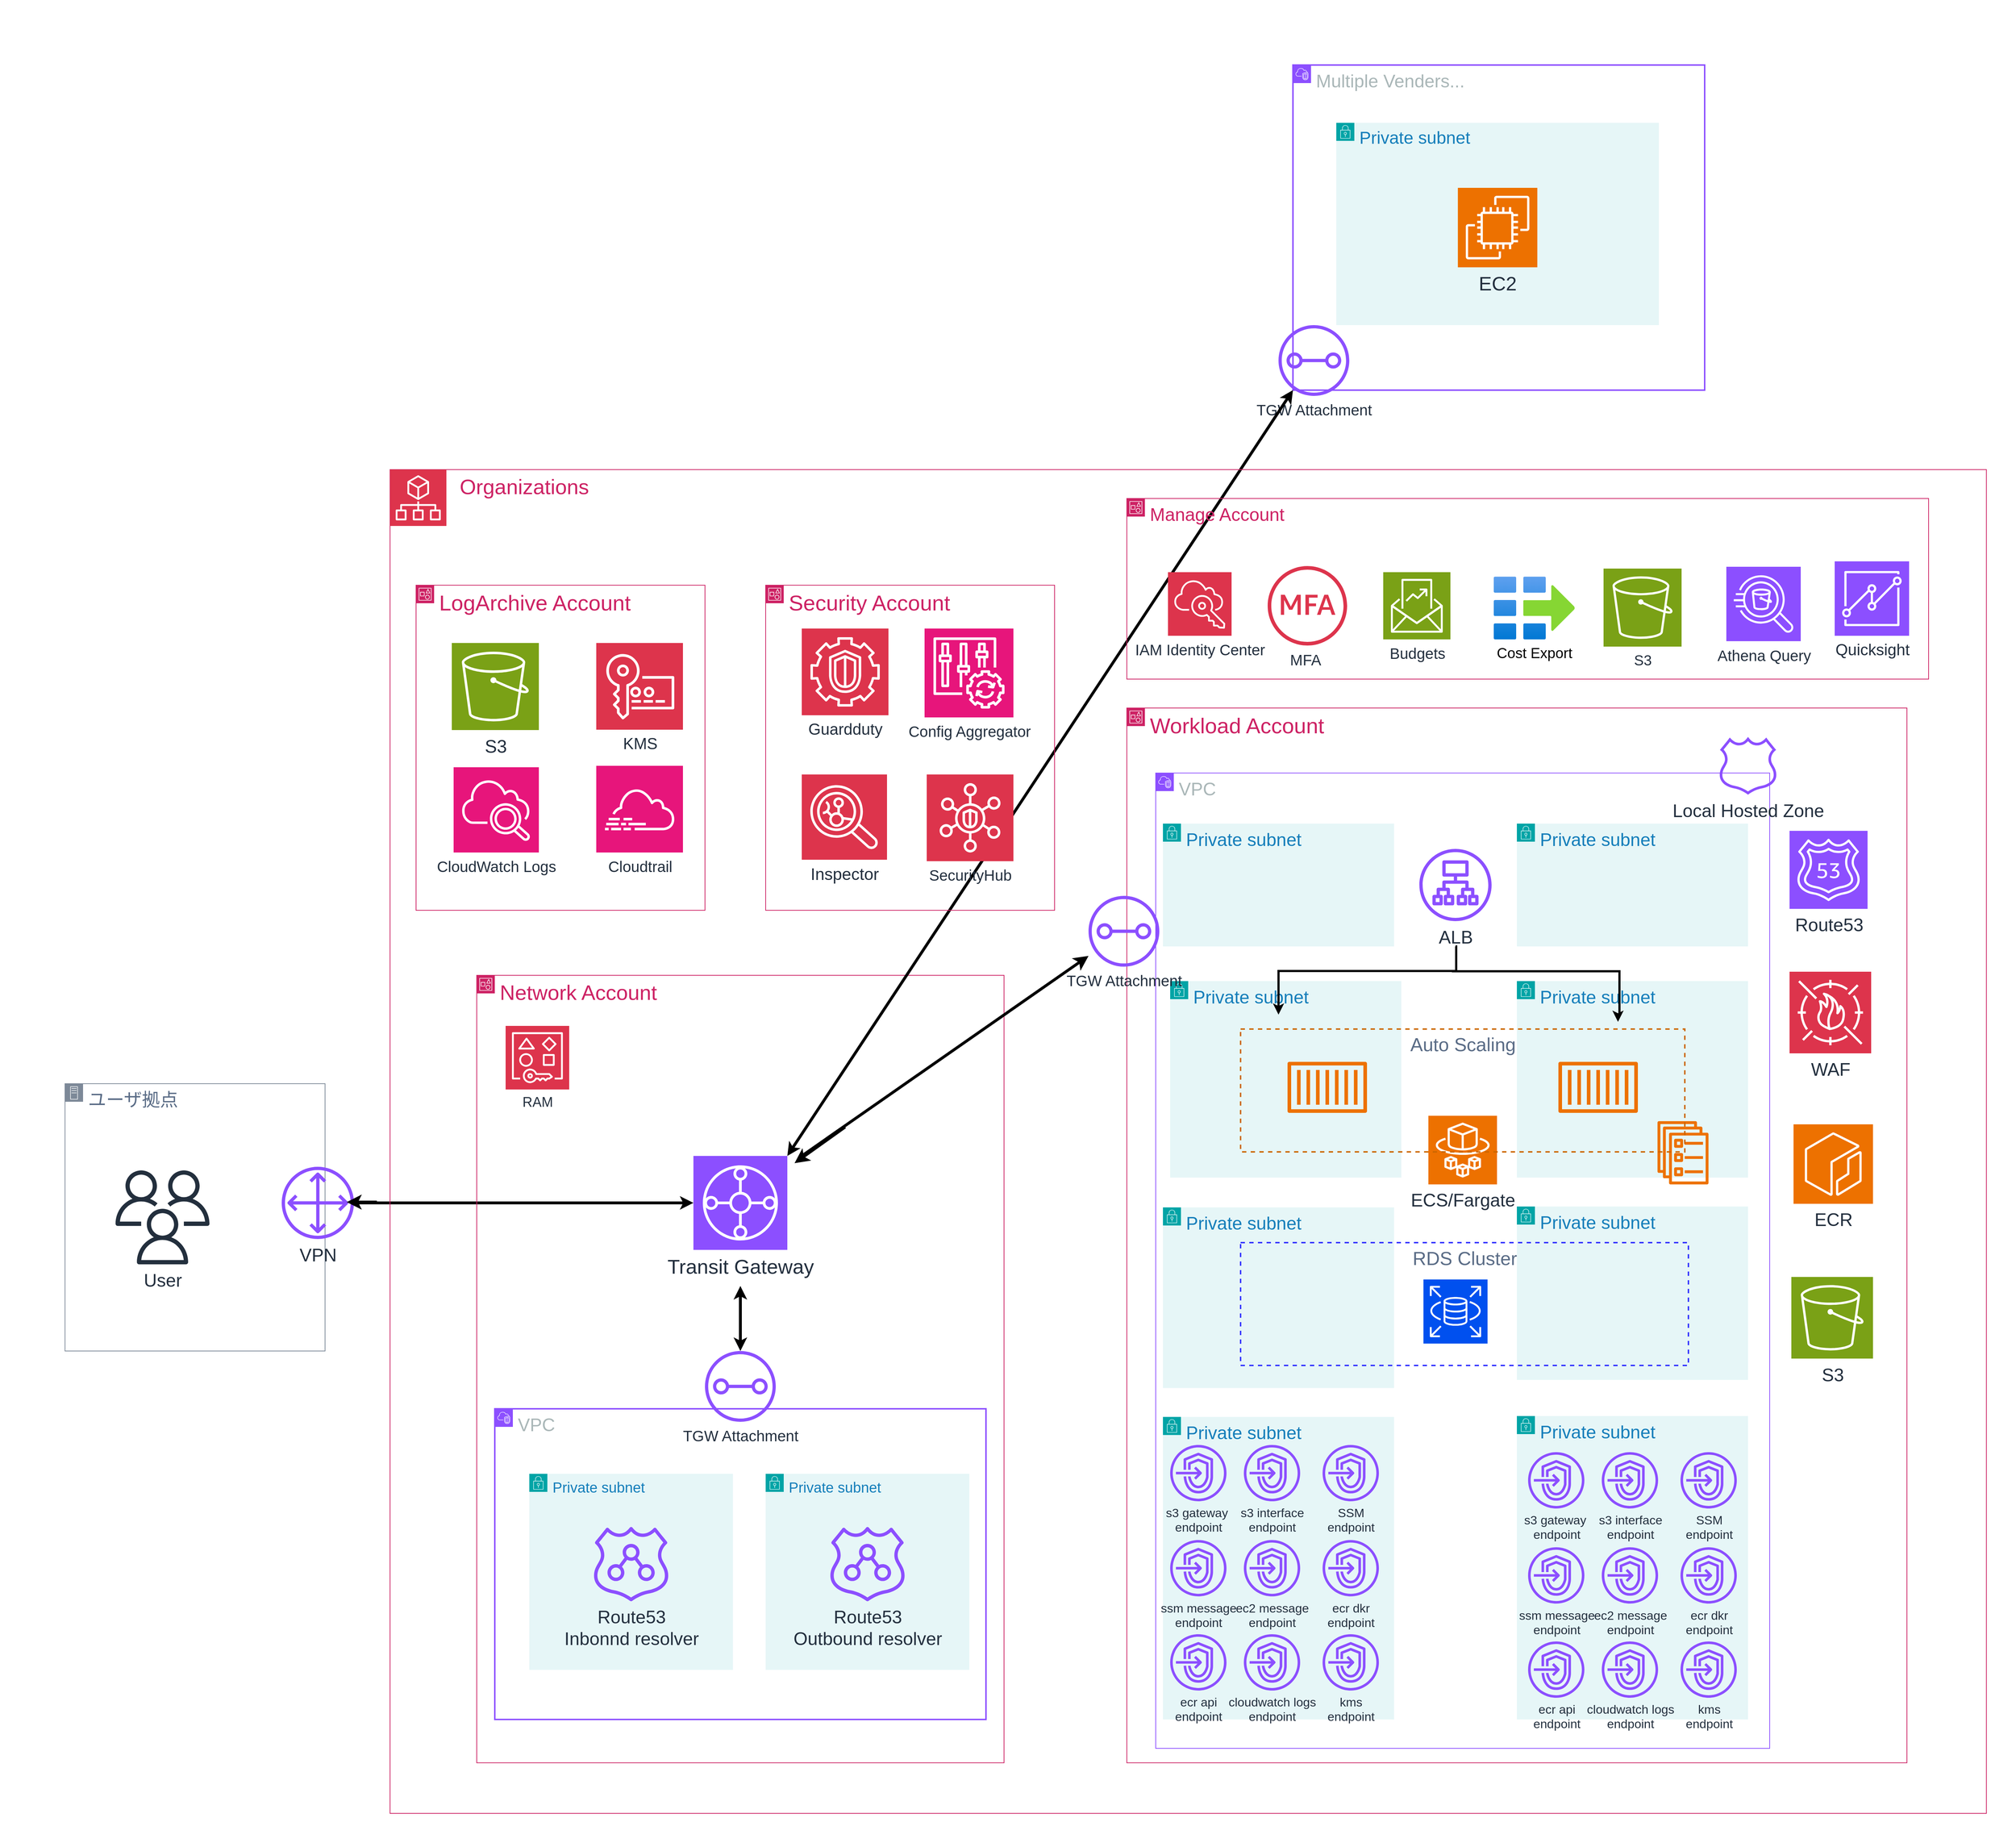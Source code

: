 <mxfile version="28.2.4">
  <diagram name="ページ1" id="EC1htaIHVASmsDRzZQh7">
    <mxGraphModel dx="2246" dy="2089" grid="1" gridSize="10" guides="1" tooltips="1" connect="1" arrows="1" fold="1" page="1" pageScale="1" pageWidth="800" pageHeight="800" background="#ffffff" math="0" shadow="0">
      <root>
        <mxCell id="0" />
        <mxCell id="1" parent="0" />
        <mxCell id="n4KzYICkloqejBynYp9a-4" value="Private subnet" style="points=[[0,0],[0.25,0],[0.5,0],[0.75,0],[1,0],[1,0.25],[1,0.5],[1,0.75],[1,1],[0.75,1],[0.5,1],[0.25,1],[0,1],[0,0.75],[0,0.5],[0,0.25]];outlineConnect=0;gradientColor=none;html=1;whiteSpace=wrap;fontSize=25;fontStyle=0;container=0;pointerEvents=0;collapsible=0;recursiveResize=0;shape=mxgraph.aws4.group;grIcon=mxgraph.aws4.group_security_group;grStroke=0;strokeColor=#00A4A6;fillColor=#E6F6F7;verticalAlign=top;align=left;spacingLeft=30;fontColor=#147EBA;dashed=0;" parent="1" vertex="1">
          <mxGeometry x="2230.01" y="1411.25" width="320" height="250" as="geometry" />
        </mxCell>
        <mxCell id="n4KzYICkloqejBynYp9a-5" value="Private subnet" style="points=[[0,0],[0.25,0],[0.5,0],[0.75,0],[1,0],[1,0.25],[1,0.5],[1,0.75],[1,1],[0.75,1],[0.5,1],[0.25,1],[0,1],[0,0.75],[0,0.5],[0,0.25]];outlineConnect=0;gradientColor=none;html=1;whiteSpace=wrap;fontSize=25;fontStyle=0;container=0;pointerEvents=0;collapsible=0;recursiveResize=0;shape=mxgraph.aws4.group;grIcon=mxgraph.aws4.group_security_group;grStroke=0;strokeColor=#00A4A6;fillColor=#E6F6F7;verticalAlign=top;align=left;spacingLeft=30;fontColor=#147EBA;dashed=0;" parent="1" vertex="1">
          <mxGeometry x="2720.01" y="1410" width="320" height="240" as="geometry" />
        </mxCell>
        <mxCell id="n4KzYICkloqejBynYp9a-6" value="Private subnet" style="points=[[0,0],[0.25,0],[0.5,0],[0.75,0],[1,0],[1,0.25],[1,0.5],[1,0.75],[1,1],[0.75,1],[0.5,1],[0.25,1],[0,1],[0,0.75],[0,0.5],[0,0.25]];outlineConnect=0;gradientColor=none;html=1;whiteSpace=wrap;fontSize=25;fontStyle=0;container=0;pointerEvents=0;collapsible=0;recursiveResize=0;shape=mxgraph.aws4.group;grIcon=mxgraph.aws4.group_security_group;grStroke=0;strokeColor=#00A4A6;fillColor=#E6F6F7;verticalAlign=top;align=left;spacingLeft=30;fontColor=#147EBA;dashed=0;" parent="1" vertex="1">
          <mxGeometry x="2240" y="1098" width="320" height="272" as="geometry" />
        </mxCell>
        <mxCell id="n4KzYICkloqejBynYp9a-7" value="Private subnet" style="points=[[0,0],[0.25,0],[0.5,0],[0.75,0],[1,0],[1,0.25],[1,0.5],[1,0.75],[1,1],[0.75,1],[0.5,1],[0.25,1],[0,1],[0,0.75],[0,0.5],[0,0.25]];outlineConnect=0;gradientColor=none;html=1;whiteSpace=wrap;fontSize=25;fontStyle=0;container=0;pointerEvents=0;collapsible=0;recursiveResize=0;shape=mxgraph.aws4.group;grIcon=mxgraph.aws4.group_security_group;grStroke=0;strokeColor=#00A4A6;fillColor=#E6F6F7;verticalAlign=top;align=left;spacingLeft=30;fontColor=#147EBA;dashed=0;" parent="1" vertex="1">
          <mxGeometry x="2720" y="1098" width="320" height="272" as="geometry" />
        </mxCell>
        <mxCell id="n4KzYICkloqejBynYp9a-8" value="VPC" style="points=[[0,0],[0.25,0],[0.5,0],[0.75,0],[1,0],[1,0.25],[1,0.5],[1,0.75],[1,1],[0.75,1],[0.5,1],[0.25,1],[0,1],[0,0.75],[0,0.5],[0,0.25]];outlineConnect=0;gradientColor=none;html=1;whiteSpace=wrap;fontSize=25;fontStyle=0;container=1;pointerEvents=0;collapsible=0;recursiveResize=0;shape=mxgraph.aws4.group;grIcon=mxgraph.aws4.group_vpc2;strokeColor=#8C4FFF;fillColor=none;verticalAlign=top;align=left;spacingLeft=30;fontColor=#AAB7B8;dashed=0;" parent="1" vertex="1">
          <mxGeometry x="2220" y="810" width="850" height="1350" as="geometry" />
        </mxCell>
        <mxCell id="n4KzYICkloqejBynYp9a-10" value="" style="sketch=0;points=[[0,0,0],[0.25,0,0],[0.5,0,0],[0.75,0,0],[1,0,0],[0,1,0],[0.25,1,0],[0.5,1,0],[0.75,1,0],[1,1,0],[0,0.25,0],[0,0.5,0],[0,0.75,0],[1,0.25,0],[1,0.5,0],[1,0.75,0]];outlineConnect=0;fillColor=#0050ef;strokeColor=#FFFFFF;dashed=0;verticalLabelPosition=bottom;verticalAlign=top;align=center;html=1;fontSize=25;fontStyle=0;aspect=fixed;shape=mxgraph.aws4.resourceIcon;resIcon=mxgraph.aws4.rds;fontColor=light-dark(#000000, #121212);" parent="1" vertex="1">
          <mxGeometry x="2590.64" y="1511" width="88.75" height="88.75" as="geometry" />
        </mxCell>
        <mxCell id="n4KzYICkloqejBynYp9a-11" value="" style="sketch=0;outlineConnect=0;fontColor=#232F3E;gradientColor=none;fillColor=#ED7100;strokeColor=none;dashed=0;verticalLabelPosition=bottom;verticalAlign=top;align=center;html=1;fontSize=25;fontStyle=0;aspect=fixed;pointerEvents=1;shape=mxgraph.aws4.ecs_service;" parent="1" vertex="1">
          <mxGeometry x="2912.5" y="1291.88" width="75" height="87.5" as="geometry" />
        </mxCell>
        <mxCell id="n4KzYICkloqejBynYp9a-12" value="ALB" style="sketch=0;outlineConnect=0;fontColor=#232F3E;gradientColor=none;fillColor=#8C4FFF;strokeColor=none;dashed=0;verticalLabelPosition=bottom;verticalAlign=top;align=center;html=1;fontSize=25;fontStyle=0;aspect=fixed;pointerEvents=1;shape=mxgraph.aws4.application_load_balancer;" parent="1" vertex="1">
          <mxGeometry x="2585.01" y="915" width="100" height="100" as="geometry" />
        </mxCell>
        <mxCell id="n4KzYICkloqejBynYp9a-13" value="Private subnet" style="points=[[0,0],[0.25,0],[0.5,0],[0.75,0],[1,0],[1,0.25],[1,0.5],[1,0.75],[1,1],[0.75,1],[0.5,1],[0.25,1],[0,1],[0,0.75],[0,0.5],[0,0.25]];outlineConnect=0;gradientColor=none;html=1;whiteSpace=wrap;fontSize=25;fontStyle=0;container=0;pointerEvents=0;collapsible=0;recursiveResize=0;shape=mxgraph.aws4.group;grIcon=mxgraph.aws4.group_security_group;grStroke=0;strokeColor=#00A4A6;fillColor=#E6F6F7;verticalAlign=top;align=left;spacingLeft=30;fontColor=#147EBA;dashed=0;" parent="1" vertex="1">
          <mxGeometry x="2230" y="880" width="320" height="170" as="geometry" />
        </mxCell>
        <mxCell id="n4KzYICkloqejBynYp9a-15" value="" style="sketch=0;outlineConnect=0;fontColor=#232F3E;gradientColor=none;fillColor=#ED7100;strokeColor=none;dashed=0;verticalLabelPosition=bottom;verticalAlign=top;align=center;html=1;fontSize=25;fontStyle=0;aspect=fixed;pointerEvents=1;shape=mxgraph.aws4.container_1;" parent="1" vertex="1">
          <mxGeometry x="2402.5" y="1205.81" width="110" height="78.57" as="geometry" />
        </mxCell>
        <mxCell id="n4KzYICkloqejBynYp9a-16" value="ECS/Fargate" style="sketch=0;points=[[0,0,0],[0.25,0,0],[0.5,0,0],[0.75,0,0],[1,0,0],[0,1,0],[0.25,1,0],[0.5,1,0],[0.75,1,0],[1,1,0],[0,0.25,0],[0,0.5,0],[0,0.75,0],[1,0.25,0],[1,0.5,0],[1,0.75,0]];outlineConnect=0;fontColor=#232F3E;fillColor=#ED7100;strokeColor=#ffffff;dashed=0;verticalLabelPosition=bottom;verticalAlign=top;align=center;html=1;fontSize=25;fontStyle=0;aspect=fixed;shape=mxgraph.aws4.resourceIcon;resIcon=mxgraph.aws4.fargate;" parent="1" vertex="1">
          <mxGeometry x="2597.5" y="1284.38" width="95" height="95" as="geometry" />
        </mxCell>
        <mxCell id="n4KzYICkloqejBynYp9a-17" value="&lt;span style=&quot;background-color: transparent; color: light-dark(rgb(205, 34, 100), rgb(255, 137, 194));&quot;&gt;Workload Account&lt;/span&gt;" style="points=[[0,0],[0.25,0],[0.5,0],[0.75,0],[1,0],[1,0.25],[1,0.5],[1,0.75],[1,1],[0.75,1],[0.5,1],[0.25,1],[0,1],[0,0.75],[0,0.5],[0,0.25]];outlineConnect=0;gradientColor=none;html=1;whiteSpace=wrap;fontSize=30;fontStyle=0;container=0;pointerEvents=0;collapsible=0;recursiveResize=0;shape=mxgraph.aws4.group;grIcon=mxgraph.aws4.group_account;strokeColor=#CD2264;fillColor=none;verticalAlign=top;align=left;spacingLeft=30;fontColor=#CD2264;dashed=0;" parent="1" vertex="1">
          <mxGeometry x="2180" y="720" width="1080" height="1460" as="geometry" />
        </mxCell>
        <mxCell id="n4KzYICkloqejBynYp9a-18" value="ユーザ拠点" style="points=[[0,0],[0.25,0],[0.5,0],[0.75,0],[1,0],[1,0.25],[1,0.5],[1,0.75],[1,1],[0.75,1],[0.5,1],[0.25,1],[0,1],[0,0.75],[0,0.5],[0,0.25]];outlineConnect=0;gradientColor=none;html=1;whiteSpace=wrap;fontSize=25;fontStyle=0;container=1;pointerEvents=0;collapsible=0;recursiveResize=0;shape=mxgraph.aws4.group;grIcon=mxgraph.aws4.group_on_premise;strokeColor=#7D8998;fillColor=none;verticalAlign=top;align=left;spacingLeft=30;fontColor=#5A6C86;dashed=0;" parent="1" vertex="1">
          <mxGeometry x="710" y="1240" width="360" height="370" as="geometry" />
        </mxCell>
        <mxCell id="n4KzYICkloqejBynYp9a-19" value="User" style="sketch=0;outlineConnect=0;fontColor=#232F3E;gradientColor=none;fillColor=#232F3D;strokeColor=none;dashed=0;verticalLabelPosition=bottom;verticalAlign=top;align=center;html=1;fontSize=25;fontStyle=0;aspect=fixed;pointerEvents=1;shape=mxgraph.aws4.users;" parent="n4KzYICkloqejBynYp9a-18" vertex="1">
          <mxGeometry x="70" y="120" width="130" height="130" as="geometry" />
        </mxCell>
        <mxCell id="n4KzYICkloqejBynYp9a-44" value="VPN" style="sketch=0;outlineConnect=0;fontColor=#232F3E;gradientColor=none;fillColor=#8C4FFF;strokeColor=none;dashed=0;verticalLabelPosition=bottom;verticalAlign=top;align=center;html=1;fontSize=25;fontStyle=0;aspect=fixed;pointerEvents=1;shape=mxgraph.aws4.customer_gateway;" parent="n4KzYICkloqejBynYp9a-18" vertex="1">
          <mxGeometry x="300" y="115" width="100" height="100" as="geometry" />
        </mxCell>
        <mxCell id="n4KzYICkloqejBynYp9a-20" value="" style="rounded=0;whiteSpace=wrap;html=1;fillColor=none;strokeColor=none;" parent="1" vertex="1">
          <mxGeometry x="3380" y="1430" width="30" height="60" as="geometry" />
        </mxCell>
        <mxCell id="n4KzYICkloqejBynYp9a-23" value="" style="rounded=0;whiteSpace=wrap;html=1;fillColor=none;strokeColor=none;" parent="1" vertex="1">
          <mxGeometry x="770" y="1358" width="30" height="60" as="geometry" />
        </mxCell>
        <mxCell id="n4KzYICkloqejBynYp9a-25" value="Auto Scaling" style="fillColor=none;strokeColor=#CC6600;dashed=1;verticalAlign=top;fontStyle=0;fontColor=#5A6C86;whiteSpace=wrap;html=1;fontSize=26;container=0;strokeWidth=2;" parent="1" vertex="1">
          <mxGeometry x="2337.5" y="1164.38" width="615" height="170" as="geometry" />
        </mxCell>
        <mxCell id="n4KzYICkloqejBynYp9a-26" value="" style="sketch=0;outlineConnect=0;fontColor=#232F3E;gradientColor=none;fillColor=#ED7100;strokeColor=none;dashed=0;verticalLabelPosition=bottom;verticalAlign=top;align=center;html=1;fontSize=25;fontStyle=0;aspect=fixed;pointerEvents=1;shape=mxgraph.aws4.container_1;" parent="1" vertex="1">
          <mxGeometry x="2777.5" y="1205.81" width="110" height="78.57" as="geometry" />
        </mxCell>
        <mxCell id="n4KzYICkloqejBynYp9a-27" value="Local Hosted Zone" style="sketch=0;outlineConnect=0;fontColor=#232F3E;gradientColor=none;fillColor=#8C4FFF;strokeColor=none;dashed=0;verticalLabelPosition=bottom;verticalAlign=top;align=center;html=1;fontSize=25;fontStyle=0;aspect=fixed;pointerEvents=1;shape=mxgraph.aws4.hosted_zone;" parent="1" vertex="1">
          <mxGeometry x="3000" y="760" width="80" height="80" as="geometry" />
        </mxCell>
        <mxCell id="n4KzYICkloqejBynYp9a-28" value="ECR" style="sketch=0;points=[[0,0,0],[0.25,0,0],[0.5,0,0],[0.75,0,0],[1,0,0],[0,1,0],[0.25,1,0],[0.5,1,0],[0.75,1,0],[1,1,0],[0,0.25,0],[0,0.5,0],[0,0.75,0],[1,0.25,0],[1,0.5,0],[1,0.75,0]];outlineConnect=0;fontColor=#232F3E;fillColor=#ED7100;strokeColor=#ffffff;dashed=0;verticalLabelPosition=bottom;verticalAlign=top;align=center;html=1;fontSize=25;fontStyle=0;aspect=fixed;shape=mxgraph.aws4.resourceIcon;resIcon=mxgraph.aws4.ecr;" parent="1" vertex="1">
          <mxGeometry x="3103" y="1296.25" width="110" height="110" as="geometry" />
        </mxCell>
        <mxCell id="n4KzYICkloqejBynYp9a-30" style="edgeStyle=orthogonalEdgeStyle;rounded=0;orthogonalLoop=1;jettySize=auto;html=1;exitX=0.5;exitY=1;exitDx=0;exitDy=0;exitPerimeter=0;" parent="1" source="n4KzYICkloqejBynYp9a-28" target="n4KzYICkloqejBynYp9a-28" edge="1">
          <mxGeometry relative="1" as="geometry" />
        </mxCell>
        <mxCell id="n4KzYICkloqejBynYp9a-38" style="edgeStyle=orthogonalEdgeStyle;rounded=0;orthogonalLoop=1;jettySize=auto;html=1;strokeWidth=4;" parent="1" source="n4KzYICkloqejBynYp9a-44" target="n4KzYICkloqejBynYp9a-73" edge="1">
          <mxGeometry relative="1" as="geometry" />
        </mxCell>
        <mxCell id="n4KzYICkloqejBynYp9a-50" style="edgeStyle=orthogonalEdgeStyle;rounded=0;orthogonalLoop=1;jettySize=auto;html=1;strokeWidth=3;" parent="1" edge="1">
          <mxGeometry relative="1" as="geometry">
            <mxPoint x="2635" y="1050" as="sourcePoint" />
            <Array as="points">
              <mxPoint x="2635" y="1050" />
              <mxPoint x="2636" y="1050" />
              <mxPoint x="2636" y="1084" />
              <mxPoint x="2390" y="1084" />
            </Array>
            <mxPoint x="2390" y="1144.38" as="targetPoint" />
          </mxGeometry>
        </mxCell>
        <mxCell id="n4KzYICkloqejBynYp9a-51" style="edgeStyle=orthogonalEdgeStyle;rounded=0;orthogonalLoop=1;jettySize=auto;html=1;strokeWidth=3;" parent="1" edge="1">
          <mxGeometry relative="1" as="geometry">
            <mxPoint x="2630" y="1084.38" as="sourcePoint" />
            <mxPoint x="2860" y="1154.38" as="targetPoint" />
            <Array as="points">
              <mxPoint x="2862" y="1084.38" />
              <mxPoint x="2862" y="1144.38" />
              <mxPoint x="2860" y="1144.38" />
            </Array>
          </mxGeometry>
        </mxCell>
        <mxCell id="n4KzYICkloqejBynYp9a-72" value="Network Account" style="points=[[0,0],[0.25,0],[0.5,0],[0.75,0],[1,0],[1,0.25],[1,0.5],[1,0.75],[1,1],[0.75,1],[0.5,1],[0.25,1],[0,1],[0,0.75],[0,0.5],[0,0.25]];outlineConnect=0;gradientColor=none;html=1;whiteSpace=wrap;fontSize=29;fontStyle=0;container=0;pointerEvents=0;collapsible=0;recursiveResize=0;shape=mxgraph.aws4.group;grIcon=mxgraph.aws4.group_account;strokeColor=#CD2264;fillColor=none;verticalAlign=top;align=left;spacingLeft=30;fontColor=#CD2264;dashed=0;" parent="1" vertex="1">
          <mxGeometry x="1280" y="1090" width="730" height="1090" as="geometry" />
        </mxCell>
        <mxCell id="n4KzYICkloqejBynYp9a-86" value="RDS Cluster" style="fillColor=none;strokeColor=#3333FF;dashed=1;verticalAlign=top;fontStyle=0;fontColor=#5A6C86;whiteSpace=wrap;html=1;fontSize=26;container=0;strokeWidth=2;" parent="1" vertex="1">
          <mxGeometry x="2337.5" y="1460" width="620" height="170" as="geometry" />
        </mxCell>
        <mxCell id="n4KzYICkloqejBynYp9a-154" value="WAF" style="sketch=0;points=[[0,0,0],[0.25,0,0],[0.5,0,0],[0.75,0,0],[1,0,0],[0,1,0],[0.25,1,0],[0.5,1,0],[0.75,1,0],[1,1,0],[0,0.25,0],[0,0.5,0],[0,0.75,0],[1,0.25,0],[1,0.5,0],[1,0.75,0]];outlineConnect=0;fontColor=#232F3E;fillColor=#DD344C;strokeColor=#ffffff;dashed=0;verticalLabelPosition=bottom;verticalAlign=top;align=center;html=1;fontSize=25;fontStyle=0;aspect=fixed;shape=mxgraph.aws4.resourceIcon;resIcon=mxgraph.aws4.waf;" parent="1" vertex="1">
          <mxGeometry x="3097.5" y="1085" width="113" height="113" as="geometry" />
        </mxCell>
        <mxCell id="n4KzYICkloqejBynYp9a-155" value="&lt;span style=&quot;font-size: 21px;&quot;&gt;TGW Attachment&lt;/span&gt;" style="sketch=0;outlineConnect=0;fontColor=#232F3E;gradientColor=none;fillColor=#8C4FFF;strokeColor=none;dashed=0;verticalLabelPosition=bottom;verticalAlign=top;align=center;html=1;fontSize=12;fontStyle=0;aspect=fixed;pointerEvents=1;shape=mxgraph.aws4.transit_gateway_attachment;strokeWidth=5;" parent="1" vertex="1">
          <mxGeometry x="2127" y="980" width="98" height="98" as="geometry" />
        </mxCell>
        <mxCell id="kRxPZgtAN3aNvmh0gq3O-3" style="edgeStyle=none;curved=1;rounded=0;orthogonalLoop=1;jettySize=auto;html=1;fontSize=12;startSize=8;endSize=8;strokeWidth=4;" parent="1" target="n4KzYICkloqejBynYp9a-155" edge="1">
          <mxGeometry relative="1" as="geometry">
            <Array as="points" />
            <mxPoint x="1730" y="1340" as="sourcePoint" />
          </mxGeometry>
        </mxCell>
        <mxCell id="kRxPZgtAN3aNvmh0gq3O-5" style="edgeStyle=none;curved=1;rounded=0;orthogonalLoop=1;jettySize=auto;html=1;fontSize=12;startSize=8;endSize=8;strokeWidth=4;" parent="1" edge="1">
          <mxGeometry relative="1" as="geometry">
            <mxPoint x="1141.79" y="1403.89" as="sourcePoint" />
            <mxPoint x="1100" y="1403.89" as="targetPoint" />
          </mxGeometry>
        </mxCell>
        <mxCell id="kRxPZgtAN3aNvmh0gq3O-6" value="Route53" style="sketch=0;points=[[0,0,0],[0.25,0,0],[0.5,0,0],[0.75,0,0],[1,0,0],[0,1,0],[0.25,1,0],[0.5,1,0],[0.75,1,0],[1,1,0],[0,0.25,0],[0,0.5,0],[0,0.75,0],[1,0.25,0],[1,0.5,0],[1,0.75,0]];outlineConnect=0;fontColor=#232F3E;fillColor=#8C4FFF;strokeColor=#ffffff;dashed=0;verticalLabelPosition=bottom;verticalAlign=top;align=center;html=1;fontSize=25;fontStyle=0;aspect=fixed;shape=mxgraph.aws4.resourceIcon;resIcon=mxgraph.aws4.route_53;" parent="1" vertex="1">
          <mxGeometry x="3097.5" y="890" width="108" height="108" as="geometry" />
        </mxCell>
        <mxCell id="kRxPZgtAN3aNvmh0gq3O-8" value="" style="rounded=0;whiteSpace=wrap;html=1;fillColor=none;strokeColor=none;" parent="1" vertex="1">
          <mxGeometry x="620" y="1358" width="120" height="60" as="geometry" />
        </mxCell>
        <mxCell id="PfI-8OfZDL5mMujVTNZ4-17" value="" style="rounded=0;whiteSpace=wrap;html=1;fillColor=none;strokeColor=none;" parent="1" vertex="1">
          <mxGeometry x="2060" y="-260" width="120" height="60" as="geometry" />
        </mxCell>
        <mxCell id="n4KzYICkloqejBynYp9a-73" value="Transit Gateway" style="sketch=0;points=[[0,0,0],[0.25,0,0],[0.5,0,0],[0.75,0,0],[1,0,0],[0,1,0],[0.25,1,0],[0.5,1,0],[0.75,1,0],[1,1,0],[0,0.25,0],[0,0.5,0],[0,0.75,0],[1,0.25,0],[1,0.5,0],[1,0.75,0]];outlineConnect=0;fontColor=#232F3E;fillColor=#8C4FFF;strokeColor=#ffffff;dashed=0;verticalLabelPosition=bottom;verticalAlign=top;align=center;html=1;fontSize=28;fontStyle=0;aspect=fixed;shape=mxgraph.aws4.resourceIcon;resIcon=mxgraph.aws4.transit_gateway;" parent="1" vertex="1">
          <mxGeometry x="1580" y="1340" width="130" height="130" as="geometry" />
        </mxCell>
        <mxCell id="kRxPZgtAN3aNvmh0gq3O-4" style="edgeStyle=none;curved=1;rounded=0;orthogonalLoop=1;jettySize=auto;html=1;fontSize=12;startSize=8;endSize=8;strokeWidth=4;" parent="1" edge="1">
          <mxGeometry relative="1" as="geometry">
            <mxPoint x="1790" y="1300" as="sourcePoint" />
            <mxPoint x="1720" y="1350" as="targetPoint" />
          </mxGeometry>
        </mxCell>
        <mxCell id="n4KzYICkloqejBynYp9a-119" value="Private subnet" style="points=[[0,0],[0.25,0],[0.5,0],[0.75,0],[1,0],[1,0.25],[1,0.5],[1,0.75],[1,1],[0.75,1],[0.5,1],[0.25,1],[0,1],[0,0.75],[0,0.5],[0,0.25]];outlineConnect=0;gradientColor=none;html=1;whiteSpace=wrap;fontSize=20;fontStyle=0;container=0;pointerEvents=0;collapsible=0;recursiveResize=0;shape=mxgraph.aws4.group;grIcon=mxgraph.aws4.group_security_group;grStroke=0;strokeColor=#00A4A6;fillColor=#E6F6F7;verticalAlign=top;align=left;spacingLeft=30;fontColor=#147EBA;dashed=0;" parent="1" vertex="1">
          <mxGeometry x="1680" y="1780" width="281.96" height="271.33" as="geometry" />
        </mxCell>
        <mxCell id="n4KzYICkloqejBynYp9a-103" value="Private subnet" style="points=[[0,0],[0.25,0],[0.5,0],[0.75,0],[1,0],[1,0.25],[1,0.5],[1,0.75],[1,1],[0.75,1],[0.5,1],[0.25,1],[0,1],[0,0.75],[0,0.5],[0,0.25]];outlineConnect=0;gradientColor=none;html=1;whiteSpace=wrap;fontSize=20;fontStyle=0;container=0;pointerEvents=0;collapsible=0;recursiveResize=0;shape=mxgraph.aws4.group;grIcon=mxgraph.aws4.group_security_group;grStroke=0;strokeColor=#00A4A6;fillColor=#E6F6F7;verticalAlign=top;align=left;spacingLeft=30;fontColor=#147EBA;dashed=0;" parent="1" vertex="1">
          <mxGeometry x="1352.79" y="1780" width="281.96" height="271.33" as="geometry" />
        </mxCell>
        <mxCell id="n4KzYICkloqejBynYp9a-74" value="VPC" style="points=[[0,0],[0.25,0],[0.5,0],[0.75,0],[1,0],[1,0.25],[1,0.5],[1,0.75],[1,1],[0.75,1],[0.5,1],[0.25,1],[0,1],[0,0.75],[0,0.5],[0,0.25]];outlineConnect=0;gradientColor=none;html=1;whiteSpace=wrap;fontSize=25;fontStyle=0;container=0;pointerEvents=0;collapsible=0;recursiveResize=0;shape=mxgraph.aws4.group;grIcon=mxgraph.aws4.group_vpc2;strokeColor=#8C4FFF;fillColor=none;verticalAlign=top;align=left;spacingLeft=30;fontColor=#AAB7B8;dashed=0;strokeWidth=2;" parent="1" vertex="1">
          <mxGeometry x="1305" y="1690" width="680" height="430" as="geometry" />
        </mxCell>
        <mxCell id="PfI-8OfZDL5mMujVTNZ4-34" value="" style="group" parent="1" vertex="1" connectable="0">
          <mxGeometry x="2370" y="-240" width="660" height="600" as="geometry" />
        </mxCell>
        <mxCell id="PfI-8OfZDL5mMujVTNZ4-6" value="Multiple Venders..." style="points=[[0,0],[0.25,0],[0.5,0],[0.75,0],[1,0],[1,0.25],[1,0.5],[1,0.75],[1,1],[0.75,1],[0.5,1],[0.25,1],[0,1],[0,0.75],[0,0.5],[0,0.25]];outlineConnect=0;gradientColor=none;html=1;whiteSpace=wrap;fontSize=25;fontStyle=0;container=1;pointerEvents=0;collapsible=0;recursiveResize=0;shape=mxgraph.aws4.group;grIcon=mxgraph.aws4.group_vpc2;strokeColor=#8C4FFF;fillColor=none;verticalAlign=top;align=left;spacingLeft=30;fontColor=#AAB7B8;dashed=0;strokeWidth=2;" parent="PfI-8OfZDL5mMujVTNZ4-34" vertex="1">
          <mxGeometry x="40" y="70" width="570" height="450" as="geometry" />
        </mxCell>
        <mxCell id="PfI-8OfZDL5mMujVTNZ4-5" value="&lt;font style=&quot;font-size: 24px;&quot;&gt;Private subnet&lt;/font&gt;" style="points=[[0,0],[0.25,0],[0.5,0],[0.75,0],[1,0],[1,0.25],[1,0.5],[1,0.75],[1,1],[0.75,1],[0.5,1],[0.25,1],[0,1],[0,0.75],[0,0.5],[0,0.25]];outlineConnect=0;gradientColor=none;html=1;whiteSpace=wrap;fontSize=20;fontStyle=0;container=0;pointerEvents=0;collapsible=0;recursiveResize=0;shape=mxgraph.aws4.group;grIcon=mxgraph.aws4.group_security_group;grStroke=0;strokeColor=#00A4A6;fillColor=#E6F6F7;verticalAlign=top;align=left;spacingLeft=30;fontColor=#147EBA;dashed=0;" parent="PfI-8OfZDL5mMujVTNZ4-6" vertex="1">
          <mxGeometry x="60" y="80" width="446.61" height="280" as="geometry" />
        </mxCell>
        <mxCell id="PfI-8OfZDL5mMujVTNZ4-11" value="EC2" style="sketch=0;points=[[0,0,0],[0.25,0,0],[0.5,0,0],[0.75,0,0],[1,0,0],[0,1,0],[0.25,1,0],[0.5,1,0],[0.75,1,0],[1,1,0],[0,0.25,0],[0,0.5,0],[0,0.75,0],[1,0.25,0],[1,0.5,0],[1,0.75,0]];outlineConnect=0;fontColor=#232F3E;fillColor=#ED7100;strokeColor=#ffffff;dashed=0;verticalLabelPosition=bottom;verticalAlign=top;align=center;html=1;fontSize=27;fontStyle=0;aspect=fixed;shape=mxgraph.aws4.resourceIcon;resIcon=mxgraph.aws4.ec2;" parent="PfI-8OfZDL5mMujVTNZ4-6" vertex="1">
          <mxGeometry x="228.31" y="170" width="110" height="110" as="geometry" />
        </mxCell>
        <mxCell id="PfI-8OfZDL5mMujVTNZ4-36" value="&lt;span style=&quot;font-size: 21px;&quot;&gt;TGW Attachment&lt;/span&gt;" style="sketch=0;outlineConnect=0;fontColor=#232F3E;gradientColor=none;fillColor=#8C4FFF;strokeColor=none;dashed=0;verticalLabelPosition=bottom;verticalAlign=top;align=center;html=1;fontSize=12;fontStyle=0;aspect=fixed;pointerEvents=1;shape=mxgraph.aws4.transit_gateway_attachment;strokeWidth=5;" parent="PfI-8OfZDL5mMujVTNZ4-34" vertex="1">
          <mxGeometry x="20" y="430" width="98" height="98" as="geometry" />
        </mxCell>
        <mxCell id="PfI-8OfZDL5mMujVTNZ4-35" value="" style="rounded=0;whiteSpace=wrap;html=1;fillColor=none;strokeColor=none;" parent="1" vertex="1">
          <mxGeometry x="2060" y="2260" width="30" height="30" as="geometry" />
        </mxCell>
        <mxCell id="PfI-8OfZDL5mMujVTNZ4-37" value="" style="endArrow=classic;startArrow=classic;html=1;rounded=0;exitX=1;exitY=0;exitDx=0;exitDy=0;exitPerimeter=0;entryX=0;entryY=1;entryDx=0;entryDy=0;strokeWidth=4;" parent="1" source="n4KzYICkloqejBynYp9a-73" target="PfI-8OfZDL5mMujVTNZ4-6" edge="1">
          <mxGeometry width="50" height="50" relative="1" as="geometry">
            <mxPoint x="1700" y="970" as="sourcePoint" />
            <mxPoint x="2428" y="410" as="targetPoint" />
          </mxGeometry>
        </mxCell>
        <mxCell id="QVVPWpqigwNuxaHTMV-B-1" value="&lt;span style=&quot;font-size: 21px;&quot;&gt;TGW Attachment&lt;/span&gt;" style="sketch=0;outlineConnect=0;fontColor=#232F3E;gradientColor=none;fillColor=#8C4FFF;strokeColor=none;dashed=0;verticalLabelPosition=bottom;verticalAlign=top;align=center;html=1;fontSize=12;fontStyle=0;aspect=fixed;pointerEvents=1;shape=mxgraph.aws4.transit_gateway_attachment;strokeWidth=5;" parent="1" vertex="1">
          <mxGeometry x="1596" y="1610" width="98" height="98" as="geometry" />
        </mxCell>
        <mxCell id="QVVPWpqigwNuxaHTMV-B-3" value="" style="endArrow=classic;startArrow=classic;html=1;rounded=0;strokeWidth=4;" parent="1" source="QVVPWpqigwNuxaHTMV-B-1" edge="1">
          <mxGeometry width="50" height="50" relative="1" as="geometry">
            <mxPoint x="1586" y="1220" as="sourcePoint" />
            <mxPoint x="1645" y="1520" as="targetPoint" />
          </mxGeometry>
        </mxCell>
        <mxCell id="h7Mc3pIBXdJ2eb44RdVy-2" value="Route53&lt;br&gt;Inbonnd res&lt;span style=&quot;background-color: transparent; color: light-dark(rgb(35, 47, 62), rgb(67, 57, 44));&quot;&gt;olver&lt;/span&gt;" style="sketch=0;outlineConnect=0;fontColor=#232F3E;gradientColor=none;fillColor=#8C4FFF;strokeColor=none;dashed=0;verticalLabelPosition=bottom;verticalAlign=top;align=center;html=1;fontSize=25;fontStyle=0;aspect=fixed;pointerEvents=1;shape=mxgraph.aws4.route_53_resolver;" vertex="1" parent="1">
          <mxGeometry x="1442.38" y="1853.62" width="102.77" height="102.77" as="geometry" />
        </mxCell>
        <mxCell id="h7Mc3pIBXdJ2eb44RdVy-3" value="Route53&lt;br&gt;Outbound resolver" style="sketch=0;outlineConnect=0;fontColor=#232F3E;gradientColor=none;fillColor=#8C4FFF;strokeColor=none;dashed=0;verticalLabelPosition=bottom;verticalAlign=top;align=center;html=1;fontSize=25;fontStyle=0;aspect=fixed;pointerEvents=1;shape=mxgraph.aws4.route_53_resolver;" vertex="1" parent="1">
          <mxGeometry x="1769.59" y="1853.62" width="102.77" height="102.77" as="geometry" />
        </mxCell>
        <mxCell id="h7Mc3pIBXdJ2eb44RdVy-4" value="Private subnet" style="points=[[0,0],[0.25,0],[0.5,0],[0.75,0],[1,0],[1,0.25],[1,0.5],[1,0.75],[1,1],[0.75,1],[0.5,1],[0.25,1],[0,1],[0,0.75],[0,0.5],[0,0.25]];outlineConnect=0;gradientColor=none;html=1;whiteSpace=wrap;fontSize=25;fontStyle=0;container=0;pointerEvents=0;collapsible=0;recursiveResize=0;shape=mxgraph.aws4.group;grIcon=mxgraph.aws4.group_security_group;grStroke=0;strokeColor=#00A4A6;fillColor=#E6F6F7;verticalAlign=top;align=left;spacingLeft=30;fontColor=#147EBA;dashed=0;" vertex="1" parent="1">
          <mxGeometry x="2720" y="880" width="320" height="170" as="geometry" />
        </mxCell>
        <mxCell id="h7Mc3pIBXdJ2eb44RdVy-6" value="Private subnet" style="points=[[0,0],[0.25,0],[0.5,0],[0.75,0],[1,0],[1,0.25],[1,0.5],[1,0.75],[1,1],[0.75,1],[0.5,1],[0.25,1],[0,1],[0,0.75],[0,0.5],[0,0.25]];outlineConnect=0;gradientColor=none;html=1;whiteSpace=wrap;fontSize=25;fontStyle=0;container=0;pointerEvents=0;collapsible=0;recursiveResize=0;shape=mxgraph.aws4.group;grIcon=mxgraph.aws4.group_security_group;grStroke=0;strokeColor=#00A4A6;fillColor=#E6F6F7;verticalAlign=top;align=left;spacingLeft=30;fontColor=#147EBA;dashed=0;" vertex="1" parent="1">
          <mxGeometry x="2230" y="1701.25" width="320" height="418.75" as="geometry" />
        </mxCell>
        <mxCell id="h7Mc3pIBXdJ2eb44RdVy-7" value="Private subnet" style="points=[[0,0],[0.25,0],[0.5,0],[0.75,0],[1,0],[1,0.25],[1,0.5],[1,0.75],[1,1],[0.75,1],[0.5,1],[0.25,1],[0,1],[0,0.75],[0,0.5],[0,0.25]];outlineConnect=0;gradientColor=none;html=1;whiteSpace=wrap;fontSize=25;fontStyle=0;container=0;pointerEvents=0;collapsible=0;recursiveResize=0;shape=mxgraph.aws4.group;grIcon=mxgraph.aws4.group_security_group;grStroke=0;strokeColor=#00A4A6;fillColor=#E6F6F7;verticalAlign=top;align=left;spacingLeft=30;fontColor=#147EBA;dashed=0;" vertex="1" parent="1">
          <mxGeometry x="2720" y="1700" width="320" height="420" as="geometry" />
        </mxCell>
        <mxCell id="h7Mc3pIBXdJ2eb44RdVy-8" value="s3 gateway&amp;nbsp;&lt;div&gt;endpoint&lt;/div&gt;" style="sketch=0;outlineConnect=0;fontColor=#232F3E;gradientColor=none;fillColor=#8C4FFF;strokeColor=none;dashed=0;verticalLabelPosition=bottom;verticalAlign=top;align=center;html=1;fontSize=17;fontStyle=0;aspect=fixed;pointerEvents=1;shape=mxgraph.aws4.endpoints;" vertex="1" parent="1">
          <mxGeometry x="2240" y="1740" width="78" height="78" as="geometry" />
        </mxCell>
        <mxCell id="h7Mc3pIBXdJ2eb44RdVy-9" value="s3 interface&lt;br&gt;endpoint" style="sketch=0;outlineConnect=0;fontColor=#232F3E;gradientColor=none;fillColor=#8C4FFF;strokeColor=none;dashed=0;verticalLabelPosition=bottom;verticalAlign=top;align=center;html=1;fontSize=17;fontStyle=0;aspect=fixed;pointerEvents=1;shape=mxgraph.aws4.endpoints;" vertex="1" parent="1">
          <mxGeometry x="2342" y="1740" width="78" height="78" as="geometry" />
        </mxCell>
        <mxCell id="h7Mc3pIBXdJ2eb44RdVy-10" value="SSM&lt;br&gt;endpoint" style="sketch=0;outlineConnect=0;fontColor=#232F3E;gradientColor=none;fillColor=#8C4FFF;strokeColor=none;dashed=0;verticalLabelPosition=bottom;verticalAlign=top;align=center;html=1;fontSize=17;fontStyle=0;aspect=fixed;pointerEvents=1;shape=mxgraph.aws4.endpoints;" vertex="1" parent="1">
          <mxGeometry x="2451" y="1740" width="78" height="78" as="geometry" />
        </mxCell>
        <mxCell id="h7Mc3pIBXdJ2eb44RdVy-11" value="ssm message&lt;br&gt;endpoint" style="sketch=0;outlineConnect=0;fontColor=#232F3E;gradientColor=none;fillColor=#8C4FFF;strokeColor=none;dashed=0;verticalLabelPosition=bottom;verticalAlign=top;align=center;html=1;fontSize=17;fontStyle=0;aspect=fixed;pointerEvents=1;shape=mxgraph.aws4.endpoints;" vertex="1" parent="1">
          <mxGeometry x="2240" y="1871.63" width="78" height="78" as="geometry" />
        </mxCell>
        <mxCell id="h7Mc3pIBXdJ2eb44RdVy-12" value="ec2 message&lt;br&gt;endpoint" style="sketch=0;outlineConnect=0;fontColor=#232F3E;gradientColor=none;fillColor=#8C4FFF;strokeColor=none;dashed=0;verticalLabelPosition=bottom;verticalAlign=top;align=center;html=1;fontSize=17;fontStyle=0;aspect=fixed;pointerEvents=1;shape=mxgraph.aws4.endpoints;" vertex="1" parent="1">
          <mxGeometry x="2342" y="1871.63" width="78" height="78" as="geometry" />
        </mxCell>
        <mxCell id="h7Mc3pIBXdJ2eb44RdVy-13" value="ecr dkr&lt;br&gt;endpoint" style="sketch=0;outlineConnect=0;fontColor=#232F3E;gradientColor=none;fillColor=#8C4FFF;strokeColor=none;dashed=0;verticalLabelPosition=bottom;verticalAlign=top;align=center;html=1;fontSize=17;fontStyle=0;aspect=fixed;pointerEvents=1;shape=mxgraph.aws4.endpoints;" vertex="1" parent="1">
          <mxGeometry x="2451" y="1871.63" width="78" height="78" as="geometry" />
        </mxCell>
        <mxCell id="h7Mc3pIBXdJ2eb44RdVy-14" value="ecr api&lt;br&gt;endpoint" style="sketch=0;outlineConnect=0;fontColor=#232F3E;gradientColor=none;fillColor=#8C4FFF;strokeColor=none;dashed=0;verticalLabelPosition=bottom;verticalAlign=top;align=center;html=1;fontSize=17;fontStyle=0;aspect=fixed;pointerEvents=1;shape=mxgraph.aws4.endpoints;" vertex="1" parent="1">
          <mxGeometry x="2240" y="2002" width="78" height="78" as="geometry" />
        </mxCell>
        <mxCell id="h7Mc3pIBXdJ2eb44RdVy-15" value="cloudwatch logs&lt;br&gt;endpoint" style="sketch=0;outlineConnect=0;fontColor=#232F3E;gradientColor=none;fillColor=#8C4FFF;strokeColor=none;dashed=0;verticalLabelPosition=bottom;verticalAlign=top;align=center;html=1;fontSize=17;fontStyle=0;aspect=fixed;pointerEvents=1;shape=mxgraph.aws4.endpoints;" vertex="1" parent="1">
          <mxGeometry x="2342" y="2002" width="78" height="78" as="geometry" />
        </mxCell>
        <mxCell id="h7Mc3pIBXdJ2eb44RdVy-16" value="kms&lt;br&gt;endpoint" style="sketch=0;outlineConnect=0;fontColor=#232F3E;gradientColor=none;fillColor=#8C4FFF;strokeColor=none;dashed=0;verticalLabelPosition=bottom;verticalAlign=top;align=center;html=1;fontSize=17;fontStyle=0;aspect=fixed;pointerEvents=1;shape=mxgraph.aws4.endpoints;" vertex="1" parent="1">
          <mxGeometry x="2451" y="2002" width="78" height="78" as="geometry" />
        </mxCell>
        <mxCell id="h7Mc3pIBXdJ2eb44RdVy-17" value="s3 gateway&amp;nbsp;&lt;div&gt;endpoint&lt;/div&gt;" style="sketch=0;outlineConnect=0;fontColor=#232F3E;gradientColor=none;fillColor=#8C4FFF;strokeColor=none;dashed=0;verticalLabelPosition=bottom;verticalAlign=top;align=center;html=1;fontSize=17;fontStyle=0;aspect=fixed;pointerEvents=1;shape=mxgraph.aws4.endpoints;" vertex="1" parent="1">
          <mxGeometry x="2735.51" y="1750" width="78" height="78" as="geometry" />
        </mxCell>
        <mxCell id="h7Mc3pIBXdJ2eb44RdVy-18" value="s3 interface&lt;br&gt;endpoint" style="sketch=0;outlineConnect=0;fontColor=#232F3E;gradientColor=none;fillColor=#8C4FFF;strokeColor=none;dashed=0;verticalLabelPosition=bottom;verticalAlign=top;align=center;html=1;fontSize=17;fontStyle=0;aspect=fixed;pointerEvents=1;shape=mxgraph.aws4.endpoints;" vertex="1" parent="1">
          <mxGeometry x="2837.51" y="1750" width="78" height="78" as="geometry" />
        </mxCell>
        <mxCell id="h7Mc3pIBXdJ2eb44RdVy-19" value="SSM&lt;br&gt;endpoint" style="sketch=0;outlineConnect=0;fontColor=#232F3E;gradientColor=none;fillColor=#8C4FFF;strokeColor=none;dashed=0;verticalLabelPosition=bottom;verticalAlign=top;align=center;html=1;fontSize=17;fontStyle=0;aspect=fixed;pointerEvents=1;shape=mxgraph.aws4.endpoints;" vertex="1" parent="1">
          <mxGeometry x="2946.51" y="1750" width="78" height="78" as="geometry" />
        </mxCell>
        <mxCell id="h7Mc3pIBXdJ2eb44RdVy-20" value="ssm message&lt;br&gt;endpoint" style="sketch=0;outlineConnect=0;fontColor=#232F3E;gradientColor=none;fillColor=#8C4FFF;strokeColor=none;dashed=0;verticalLabelPosition=bottom;verticalAlign=top;align=center;html=1;fontSize=17;fontStyle=0;aspect=fixed;pointerEvents=1;shape=mxgraph.aws4.endpoints;" vertex="1" parent="1">
          <mxGeometry x="2735.51" y="1881.63" width="78" height="78" as="geometry" />
        </mxCell>
        <mxCell id="h7Mc3pIBXdJ2eb44RdVy-21" value="ec2 message&lt;br&gt;endpoint" style="sketch=0;outlineConnect=0;fontColor=#232F3E;gradientColor=none;fillColor=#8C4FFF;strokeColor=none;dashed=0;verticalLabelPosition=bottom;verticalAlign=top;align=center;html=1;fontSize=17;fontStyle=0;aspect=fixed;pointerEvents=1;shape=mxgraph.aws4.endpoints;" vertex="1" parent="1">
          <mxGeometry x="2837.51" y="1881.63" width="78" height="78" as="geometry" />
        </mxCell>
        <mxCell id="h7Mc3pIBXdJ2eb44RdVy-22" value="ecr dkr&lt;br&gt;endpoint" style="sketch=0;outlineConnect=0;fontColor=#232F3E;gradientColor=none;fillColor=#8C4FFF;strokeColor=none;dashed=0;verticalLabelPosition=bottom;verticalAlign=top;align=center;html=1;fontSize=17;fontStyle=0;aspect=fixed;pointerEvents=1;shape=mxgraph.aws4.endpoints;" vertex="1" parent="1">
          <mxGeometry x="2946.51" y="1881.63" width="78" height="78" as="geometry" />
        </mxCell>
        <mxCell id="h7Mc3pIBXdJ2eb44RdVy-23" value="ecr api&lt;br&gt;endpoint" style="sketch=0;outlineConnect=0;fontColor=#232F3E;gradientColor=none;fillColor=#8C4FFF;strokeColor=none;dashed=0;verticalLabelPosition=bottom;verticalAlign=top;align=center;html=1;fontSize=17;fontStyle=0;aspect=fixed;pointerEvents=1;shape=mxgraph.aws4.endpoints;" vertex="1" parent="1">
          <mxGeometry x="2735.51" y="2012" width="78" height="78" as="geometry" />
        </mxCell>
        <mxCell id="h7Mc3pIBXdJ2eb44RdVy-24" value="cloudwatch logs&lt;br&gt;endpoint" style="sketch=0;outlineConnect=0;fontColor=#232F3E;gradientColor=none;fillColor=#8C4FFF;strokeColor=none;dashed=0;verticalLabelPosition=bottom;verticalAlign=top;align=center;html=1;fontSize=17;fontStyle=0;aspect=fixed;pointerEvents=1;shape=mxgraph.aws4.endpoints;" vertex="1" parent="1">
          <mxGeometry x="2837.51" y="2012" width="78" height="78" as="geometry" />
        </mxCell>
        <mxCell id="h7Mc3pIBXdJ2eb44RdVy-25" value="kms&lt;br&gt;endpoint" style="sketch=0;outlineConnect=0;fontColor=#232F3E;gradientColor=none;fillColor=#8C4FFF;strokeColor=none;dashed=0;verticalLabelPosition=bottom;verticalAlign=top;align=center;html=1;fontSize=17;fontStyle=0;aspect=fixed;pointerEvents=1;shape=mxgraph.aws4.endpoints;" vertex="1" parent="1">
          <mxGeometry x="2946.51" y="2012" width="78" height="78" as="geometry" />
        </mxCell>
        <mxCell id="h7Mc3pIBXdJ2eb44RdVy-26" value="S3&lt;div&gt;&lt;br&gt;&lt;/div&gt;" style="sketch=0;points=[[0,0,0],[0.25,0,0],[0.5,0,0],[0.75,0,0],[1,0,0],[0,1,0],[0.25,1,0],[0.5,1,0],[0.75,1,0],[1,1,0],[0,0.25,0],[0,0.5,0],[0,0.75,0],[1,0.25,0],[1,0.5,0],[1,0.75,0]];outlineConnect=0;fontColor=#232F3E;fillColor=#7AA116;strokeColor=#ffffff;dashed=0;verticalLabelPosition=bottom;verticalAlign=top;align=center;html=1;fontSize=25;fontStyle=0;aspect=fixed;shape=mxgraph.aws4.resourceIcon;resIcon=mxgraph.aws4.s3;" vertex="1" parent="1">
          <mxGeometry x="3100" y="1507.5" width="113" height="113" as="geometry" />
        </mxCell>
        <mxCell id="h7Mc3pIBXdJ2eb44RdVy-30" value="" style="group" vertex="1" connectable="0" parent="1">
          <mxGeometry x="1680" y="550" width="400" height="450" as="geometry" />
        </mxCell>
        <mxCell id="n4KzYICkloqejBynYp9a-39" value="Security Account" style="points=[[0,0],[0.25,0],[0.5,0],[0.75,0],[1,0],[1,0.25],[1,0.5],[1,0.75],[1,1],[0.75,1],[0.5,1],[0.25,1],[0,1],[0,0.75],[0,0.5],[0,0.25]];outlineConnect=0;gradientColor=none;html=1;whiteSpace=wrap;fontSize=30;fontStyle=0;container=0;pointerEvents=0;collapsible=0;recursiveResize=0;shape=mxgraph.aws4.group;grIcon=mxgraph.aws4.group_account;strokeColor=#CD2264;fillColor=none;verticalAlign=top;align=left;spacingLeft=30;fontColor=#CD2264;dashed=0;" parent="h7Mc3pIBXdJ2eb44RdVy-30" vertex="1">
          <mxGeometry width="400" height="450" as="geometry" />
        </mxCell>
        <mxCell id="n4KzYICkloqejBynYp9a-40" value="Guardduty" style="sketch=0;points=[[0,0,0],[0.25,0,0],[0.5,0,0],[0.75,0,0],[1,0,0],[0,1,0],[0.25,1,0],[0.5,1,0],[0.75,1,0],[1,1,0],[0,0.25,0],[0,0.5,0],[0,0.75,0],[1,0.25,0],[1,0.5,0],[1,0.75,0]];outlineConnect=0;fontColor=#232F3E;fillColor=#DD344C;strokeColor=#ffffff;dashed=0;verticalLabelPosition=bottom;verticalAlign=top;align=center;html=1;fontSize=22;fontStyle=0;aspect=fixed;shape=mxgraph.aws4.resourceIcon;resIcon=mxgraph.aws4.guardduty;" parent="h7Mc3pIBXdJ2eb44RdVy-30" vertex="1">
          <mxGeometry x="50" y="60" width="120" height="120" as="geometry" />
        </mxCell>
        <mxCell id="n4KzYICkloqejBynYp9a-41" value="Config Aggregator" style="sketch=0;points=[[0,0,0],[0.25,0,0],[0.5,0,0],[0.75,0,0],[1,0,0],[0,1,0],[0.25,1,0],[0.5,1,0],[0.75,1,0],[1,1,0],[0,0.25,0],[0,0.5,0],[0,0.75,0],[1,0.25,0],[1,0.5,0],[1,0.75,0]];points=[[0,0,0],[0.25,0,0],[0.5,0,0],[0.75,0,0],[1,0,0],[0,1,0],[0.25,1,0],[0.5,1,0],[0.75,1,0],[1,1,0],[0,0.25,0],[0,0.5,0],[0,0.75,0],[1,0.25,0],[1,0.5,0],[1,0.75,0]];outlineConnect=0;fontColor=#232F3E;fillColor=#E7157B;strokeColor=#ffffff;dashed=0;verticalLabelPosition=bottom;verticalAlign=top;align=center;html=1;fontSize=21;fontStyle=0;aspect=fixed;shape=mxgraph.aws4.resourceIcon;resIcon=mxgraph.aws4.config;" parent="h7Mc3pIBXdJ2eb44RdVy-30" vertex="1">
          <mxGeometry x="220" y="60" width="123" height="123" as="geometry" />
        </mxCell>
        <mxCell id="n4KzYICkloqejBynYp9a-43" value="SecurityHub" style="sketch=0;points=[[0,0,0],[0.25,0,0],[0.5,0,0],[0.75,0,0],[1,0,0],[0,1,0],[0.25,1,0],[0.5,1,0],[0.75,1,0],[1,1,0],[0,0.25,0],[0,0.5,0],[0,0.75,0],[1,0.25,0],[1,0.5,0],[1,0.75,0]];outlineConnect=0;fontColor=#232F3E;fillColor=#DD344C;strokeColor=#ffffff;dashed=0;verticalLabelPosition=bottom;verticalAlign=top;align=center;html=1;fontSize=21;fontStyle=0;aspect=fixed;shape=mxgraph.aws4.resourceIcon;resIcon=mxgraph.aws4.security_hub;" parent="h7Mc3pIBXdJ2eb44RdVy-30" vertex="1">
          <mxGeometry x="223" y="262" width="120" height="120" as="geometry" />
        </mxCell>
        <mxCell id="h7Mc3pIBXdJ2eb44RdVy-28" value="Inspector" style="sketch=0;points=[[0,0,0],[0.25,0,0],[0.5,0,0],[0.75,0,0],[1,0,0],[0,1,0],[0.25,1,0],[0.5,1,0],[0.75,1,0],[1,1,0],[0,0.25,0],[0,0.5,0],[0,0.75,0],[1,0.25,0],[1,0.5,0],[1,0.75,0]];outlineConnect=0;fontColor=#232F3E;fillColor=#DD344C;strokeColor=#ffffff;dashed=0;verticalLabelPosition=bottom;verticalAlign=top;align=center;html=1;fontSize=23;fontStyle=0;aspect=fixed;shape=mxgraph.aws4.resourceIcon;resIcon=mxgraph.aws4.inspector;" vertex="1" parent="h7Mc3pIBXdJ2eb44RdVy-30">
          <mxGeometry x="50" y="262" width="118" height="118" as="geometry" />
        </mxCell>
        <mxCell id="h7Mc3pIBXdJ2eb44RdVy-35" value="" style="group" vertex="1" connectable="0" parent="1">
          <mxGeometry x="1196" y="550" width="400" height="450" as="geometry" />
        </mxCell>
        <mxCell id="h7Mc3pIBXdJ2eb44RdVy-42" value="" style="group" vertex="1" connectable="0" parent="h7Mc3pIBXdJ2eb44RdVy-35">
          <mxGeometry width="400" height="450" as="geometry" />
        </mxCell>
        <mxCell id="h7Mc3pIBXdJ2eb44RdVy-32" value="LogArchive Account" style="points=[[0,0],[0.25,0],[0.5,0],[0.75,0],[1,0],[1,0.25],[1,0.5],[1,0.75],[1,1],[0.75,1],[0.5,1],[0.25,1],[0,1],[0,0.75],[0,0.5],[0,0.25]];outlineConnect=0;gradientColor=none;html=1;whiteSpace=wrap;fontSize=30;fontStyle=0;container=0;pointerEvents=0;collapsible=0;recursiveResize=0;shape=mxgraph.aws4.group;grIcon=mxgraph.aws4.group_account;strokeColor=#CD2264;fillColor=none;verticalAlign=top;align=left;spacingLeft=30;fontColor=#CD2264;dashed=0;" vertex="1" parent="h7Mc3pIBXdJ2eb44RdVy-42">
          <mxGeometry width="400" height="450" as="geometry" />
        </mxCell>
        <mxCell id="h7Mc3pIBXdJ2eb44RdVy-34" value="" style="group" vertex="1" connectable="0" parent="h7Mc3pIBXdJ2eb44RdVy-42">
          <mxGeometry x="49.5" y="80" width="320" height="290" as="geometry" />
        </mxCell>
        <mxCell id="n4KzYICkloqejBynYp9a-42" value="Cloudtrail" style="sketch=0;points=[[0,0,0],[0.25,0,0],[0.5,0,0],[0.75,0,0],[1,0,0],[0,1,0],[0.25,1,0],[0.5,1,0],[0.75,1,0],[1,1,0],[0,0.25,0],[0,0.5,0],[0,0.75,0],[1,0.25,0],[1,0.5,0],[1,0.75,0]];points=[[0,0,0],[0.25,0,0],[0.5,0,0],[0.75,0,0],[1,0,0],[0,1,0],[0.25,1,0],[0.5,1,0],[0.75,1,0],[1,1,0],[0,0.25,0],[0,0.5,0],[0,0.75,0],[1,0.25,0],[1,0.5,0],[1,0.75,0]];outlineConnect=0;fontColor=#232F3E;fillColor=#E7157B;strokeColor=#ffffff;dashed=0;verticalLabelPosition=bottom;verticalAlign=top;align=center;html=1;fontSize=21;fontStyle=0;aspect=fixed;shape=mxgraph.aws4.resourceIcon;resIcon=mxgraph.aws4.cloudtrail;" parent="h7Mc3pIBXdJ2eb44RdVy-34" vertex="1">
          <mxGeometry x="200" y="170" width="120" height="120" as="geometry" />
        </mxCell>
        <mxCell id="n4KzYICkloqejBynYp9a-153" value="S3&lt;div&gt;&lt;br&gt;&lt;/div&gt;" style="sketch=0;points=[[0,0,0],[0.25,0,0],[0.5,0,0],[0.75,0,0],[1,0,0],[0,1,0],[0.25,1,0],[0.5,1,0],[0.75,1,0],[1,1,0],[0,0.25,0],[0,0.5,0],[0,0.75,0],[1,0.25,0],[1,0.5,0],[1,0.75,0]];outlineConnect=0;fontColor=#232F3E;fillColor=#7AA116;strokeColor=#ffffff;dashed=0;verticalLabelPosition=bottom;verticalAlign=top;align=center;html=1;fontSize=25;fontStyle=0;aspect=fixed;shape=mxgraph.aws4.resourceIcon;resIcon=mxgraph.aws4.s3;" parent="h7Mc3pIBXdJ2eb44RdVy-34" vertex="1">
          <mxGeometry width="120.5" height="120.5" as="geometry" />
        </mxCell>
        <mxCell id="kRxPZgtAN3aNvmh0gq3O-7" value="CloudWatch Logs" style="sketch=0;points=[[0,0,0],[0.25,0,0],[0.5,0,0],[0.75,0,0],[1,0,0],[0,1,0],[0.25,1,0],[0.5,1,0],[0.75,1,0],[1,1,0],[0,0.25,0],[0,0.5,0],[0,0.75,0],[1,0.25,0],[1,0.5,0],[1,0.75,0]];points=[[0,0,0],[0.25,0,0],[0.5,0,0],[0.75,0,0],[1,0,0],[0,1,0],[0.25,1,0],[0.5,1,0],[0.75,1,0],[1,1,0],[0,0.25,0],[0,0.5,0],[0,0.75,0],[1,0.25,0],[1,0.5,0],[1,0.75,0]];outlineConnect=0;fontColor=#232F3E;fillColor=#E7157B;strokeColor=#ffffff;dashed=0;verticalLabelPosition=bottom;verticalAlign=top;align=center;html=1;fontSize=21;fontStyle=0;aspect=fixed;shape=mxgraph.aws4.resourceIcon;resIcon=mxgraph.aws4.cloudwatch_2;" parent="h7Mc3pIBXdJ2eb44RdVy-34" vertex="1">
          <mxGeometry x="2.5" y="172" width="118" height="118" as="geometry" />
        </mxCell>
        <mxCell id="h7Mc3pIBXdJ2eb44RdVy-33" value="KMS" style="sketch=0;points=[[0,0,0],[0.25,0,0],[0.5,0,0],[0.75,0,0],[1,0,0],[0,1,0],[0.25,1,0],[0.5,1,0],[0.75,1,0],[1,1,0],[0,0.25,0],[0,0.5,0],[0,0.75,0],[1,0.25,0],[1,0.5,0],[1,0.75,0]];outlineConnect=0;fontColor=#232F3E;fillColor=#DD344C;strokeColor=#ffffff;dashed=0;verticalLabelPosition=bottom;verticalAlign=top;align=center;html=1;fontSize=22;fontStyle=0;aspect=fixed;shape=mxgraph.aws4.resourceIcon;resIcon=mxgraph.aws4.key_management_service;" vertex="1" parent="h7Mc3pIBXdJ2eb44RdVy-34">
          <mxGeometry x="200" width="120" height="120" as="geometry" />
        </mxCell>
        <mxCell id="h7Mc3pIBXdJ2eb44RdVy-45" value="&lt;span style=&quot;white-space: pre;&quot;&gt;&#x9;&lt;/span&gt;Organizations" style="points=[[0,0],[0.25,0],[0.5,0],[0.75,0],[1,0],[1,0.25],[1,0.5],[1,0.75],[1,1],[0.75,1],[0.5,1],[0.25,1],[0,1],[0,0.75],[0,0.5],[0,0.25]];outlineConnect=0;gradientColor=none;html=1;whiteSpace=wrap;fontSize=29;fontStyle=0;container=1;pointerEvents=0;collapsible=0;recursiveResize=0;shape=mxgraph.aws4.group;grIcon=mxgraph.aws4.group_account;strokeColor=#CD2264;fillColor=none;verticalAlign=top;align=left;spacingLeft=30;fontColor=#CD2264;dashed=0;" vertex="1" parent="1">
          <mxGeometry x="1160" y="390" width="2210" height="1860" as="geometry" />
        </mxCell>
        <mxCell id="h7Mc3pIBXdJ2eb44RdVy-46" value="Manage Account" style="points=[[0,0],[0.25,0],[0.5,0],[0.75,0],[1,0],[1,0.25],[1,0.5],[1,0.75],[1,1],[0.75,1],[0.5,1],[0.25,1],[0,1],[0,0.75],[0,0.5],[0,0.25]];outlineConnect=0;gradientColor=none;html=1;whiteSpace=wrap;fontSize=25;fontStyle=0;container=1;pointerEvents=0;collapsible=0;recursiveResize=0;shape=mxgraph.aws4.group;grIcon=mxgraph.aws4.group_account;strokeColor=#CD2264;fillColor=none;verticalAlign=top;align=left;spacingLeft=30;fontColor=#CD2264;dashed=0;" vertex="1" parent="h7Mc3pIBXdJ2eb44RdVy-45">
          <mxGeometry x="1020" y="40" width="1110" height="250" as="geometry" />
        </mxCell>
        <mxCell id="h7Mc3pIBXdJ2eb44RdVy-49" value="IAM Identity Center" style="sketch=0;points=[[0,0,0],[0.25,0,0],[0.5,0,0],[0.75,0,0],[1,0,0],[0,1,0],[0.25,1,0],[0.5,1,0],[0.75,1,0],[1,1,0],[0,0.25,0],[0,0.5,0],[0,0.75,0],[1,0.25,0],[1,0.5,0],[1,0.75,0]];outlineConnect=0;fontColor=#232F3E;fillColor=#DD344C;strokeColor=#ffffff;dashed=0;verticalLabelPosition=bottom;verticalAlign=top;align=center;html=1;fontSize=21;fontStyle=0;aspect=fixed;shape=mxgraph.aws4.resourceIcon;resIcon=mxgraph.aws4.single_sign_on;" vertex="1" parent="h7Mc3pIBXdJ2eb44RdVy-46">
          <mxGeometry x="57" y="102" width="88" height="88" as="geometry" />
        </mxCell>
        <mxCell id="h7Mc3pIBXdJ2eb44RdVy-51" value="MFA&amp;nbsp;" style="sketch=0;outlineConnect=0;fontColor=#232F3E;gradientColor=none;fillColor=#DD344C;strokeColor=none;dashed=0;verticalLabelPosition=bottom;verticalAlign=top;align=center;html=1;fontSize=21;fontStyle=0;aspect=fixed;pointerEvents=1;shape=mxgraph.aws4.mfa_token;" vertex="1" parent="h7Mc3pIBXdJ2eb44RdVy-46">
          <mxGeometry x="195" y="93.5" width="110" height="110" as="geometry" />
        </mxCell>
        <mxCell id="h7Mc3pIBXdJ2eb44RdVy-52" value="Budgets" style="sketch=0;points=[[0,0,0],[0.25,0,0],[0.5,0,0],[0.75,0,0],[1,0,0],[0,1,0],[0.25,1,0],[0.5,1,0],[0.75,1,0],[1,1,0],[0,0.25,0],[0,0.5,0],[0,0.75,0],[1,0.25,0],[1,0.5,0],[1,0.75,0]];outlineConnect=0;fontColor=#232F3E;fillColor=#7AA116;strokeColor=#ffffff;dashed=0;verticalLabelPosition=bottom;verticalAlign=top;align=center;html=1;fontSize=21;fontStyle=0;aspect=fixed;shape=mxgraph.aws4.resourceIcon;resIcon=mxgraph.aws4.budgets_2;" vertex="1" parent="h7Mc3pIBXdJ2eb44RdVy-46">
          <mxGeometry x="355" y="102" width="93" height="93" as="geometry" />
        </mxCell>
        <mxCell id="h7Mc3pIBXdJ2eb44RdVy-53" value="Quicksight" style="sketch=0;points=[[0,0,0],[0.25,0,0],[0.5,0,0],[0.75,0,0],[1,0,0],[0,1,0],[0.25,1,0],[0.5,1,0],[0.75,1,0],[1,1,0],[0,0.25,0],[0,0.5,0],[0,0.75,0],[1,0.25,0],[1,0.5,0],[1,0.75,0]];outlineConnect=0;fontColor=#232F3E;fillColor=#8C4FFF;strokeColor=#ffffff;dashed=0;verticalLabelPosition=bottom;verticalAlign=top;align=center;html=1;fontSize=22;fontStyle=0;aspect=fixed;shape=mxgraph.aws4.resourceIcon;resIcon=mxgraph.aws4.quicksight;" vertex="1" parent="h7Mc3pIBXdJ2eb44RdVy-46">
          <mxGeometry x="980" y="87" width="103" height="103" as="geometry" />
        </mxCell>
        <mxCell id="h7Mc3pIBXdJ2eb44RdVy-54" value="Cost Export" style="image;aspect=fixed;html=1;points=[];align=center;fontSize=20;image=img/lib/azure2/other/Cost_Export.svg;" vertex="1" parent="h7Mc3pIBXdJ2eb44RdVy-46">
          <mxGeometry x="508" y="108.17" width="112" height="86.83" as="geometry" />
        </mxCell>
        <mxCell id="h7Mc3pIBXdJ2eb44RdVy-55" value="Athena Query" style="sketch=0;points=[[0,0,0],[0.25,0,0],[0.5,0,0],[0.75,0,0],[1,0,0],[0,1,0],[0.25,1,0],[0.5,1,0],[0.75,1,0],[1,1,0],[0,0.25,0],[0,0.5,0],[0,0.75,0],[1,0.25,0],[1,0.5,0],[1,0.75,0]];outlineConnect=0;fontColor=#232F3E;fillColor=#8C4FFF;strokeColor=#ffffff;dashed=0;verticalLabelPosition=bottom;verticalAlign=top;align=center;html=1;fontSize=21;fontStyle=0;aspect=fixed;shape=mxgraph.aws4.resourceIcon;resIcon=mxgraph.aws4.athena;" vertex="1" parent="h7Mc3pIBXdJ2eb44RdVy-46">
          <mxGeometry x="830" y="94.5" width="103" height="103" as="geometry" />
        </mxCell>
        <mxCell id="h7Mc3pIBXdJ2eb44RdVy-56" value="S3" style="sketch=0;points=[[0,0,0],[0.25,0,0],[0.5,0,0],[0.75,0,0],[1,0,0],[0,1,0],[0.25,1,0],[0.5,1,0],[0.75,1,0],[1,1,0],[0,0.25,0],[0,0.5,0],[0,0.75,0],[1,0.25,0],[1,0.5,0],[1,0.75,0]];outlineConnect=0;fontColor=#232F3E;fillColor=#7AA116;strokeColor=#ffffff;dashed=0;verticalLabelPosition=bottom;verticalAlign=top;align=center;html=1;fontSize=20;fontStyle=0;aspect=fixed;shape=mxgraph.aws4.resourceIcon;resIcon=mxgraph.aws4.s3;" vertex="1" parent="h7Mc3pIBXdJ2eb44RdVy-46">
          <mxGeometry x="660" y="97" width="108" height="108" as="geometry" />
        </mxCell>
        <mxCell id="h7Mc3pIBXdJ2eb44RdVy-48" value="RAM" style="sketch=0;points=[[0,0,0],[0.25,0,0],[0.5,0,0],[0.75,0,0],[1,0,0],[0,1,0],[0.25,1,0],[0.5,1,0],[0.75,1,0],[1,1,0],[0,0.25,0],[0,0.5,0],[0,0.75,0],[1,0.25,0],[1,0.5,0],[1,0.75,0]];outlineConnect=0;fontColor=#232F3E;fillColor=#DD344C;strokeColor=#ffffff;dashed=0;verticalLabelPosition=bottom;verticalAlign=top;align=center;html=1;fontSize=19;fontStyle=0;aspect=fixed;shape=mxgraph.aws4.resourceIcon;resIcon=mxgraph.aws4.resource_access_manager;" vertex="1" parent="h7Mc3pIBXdJ2eb44RdVy-45">
          <mxGeometry x="160" y="770" width="88" height="88" as="geometry" />
        </mxCell>
        <mxCell id="h7Mc3pIBXdJ2eb44RdVy-50" value="" style="sketch=0;points=[[0,0,0],[0.25,0,0],[0.5,0,0],[0.75,0,0],[1,0,0],[0,1,0],[0.25,1,0],[0.5,1,0],[0.75,1,0],[1,1,0],[0,0.25,0],[0,0.5,0],[0,0.75,0],[1,0.25,0],[1,0.5,0],[1,0.75,0]];outlineConnect=0;fontColor=#232F3E;fillColor=#DD344C;strokeColor=#ffffff;dashed=0;verticalLabelPosition=bottom;verticalAlign=top;align=center;html=1;fontSize=12;fontStyle=0;aspect=fixed;shape=mxgraph.aws4.resourceIcon;resIcon=mxgraph.aws4.organizations;" vertex="1" parent="h7Mc3pIBXdJ2eb44RdVy-45">
          <mxGeometry width="78" height="78" as="geometry" />
        </mxCell>
      </root>
    </mxGraphModel>
  </diagram>
</mxfile>
